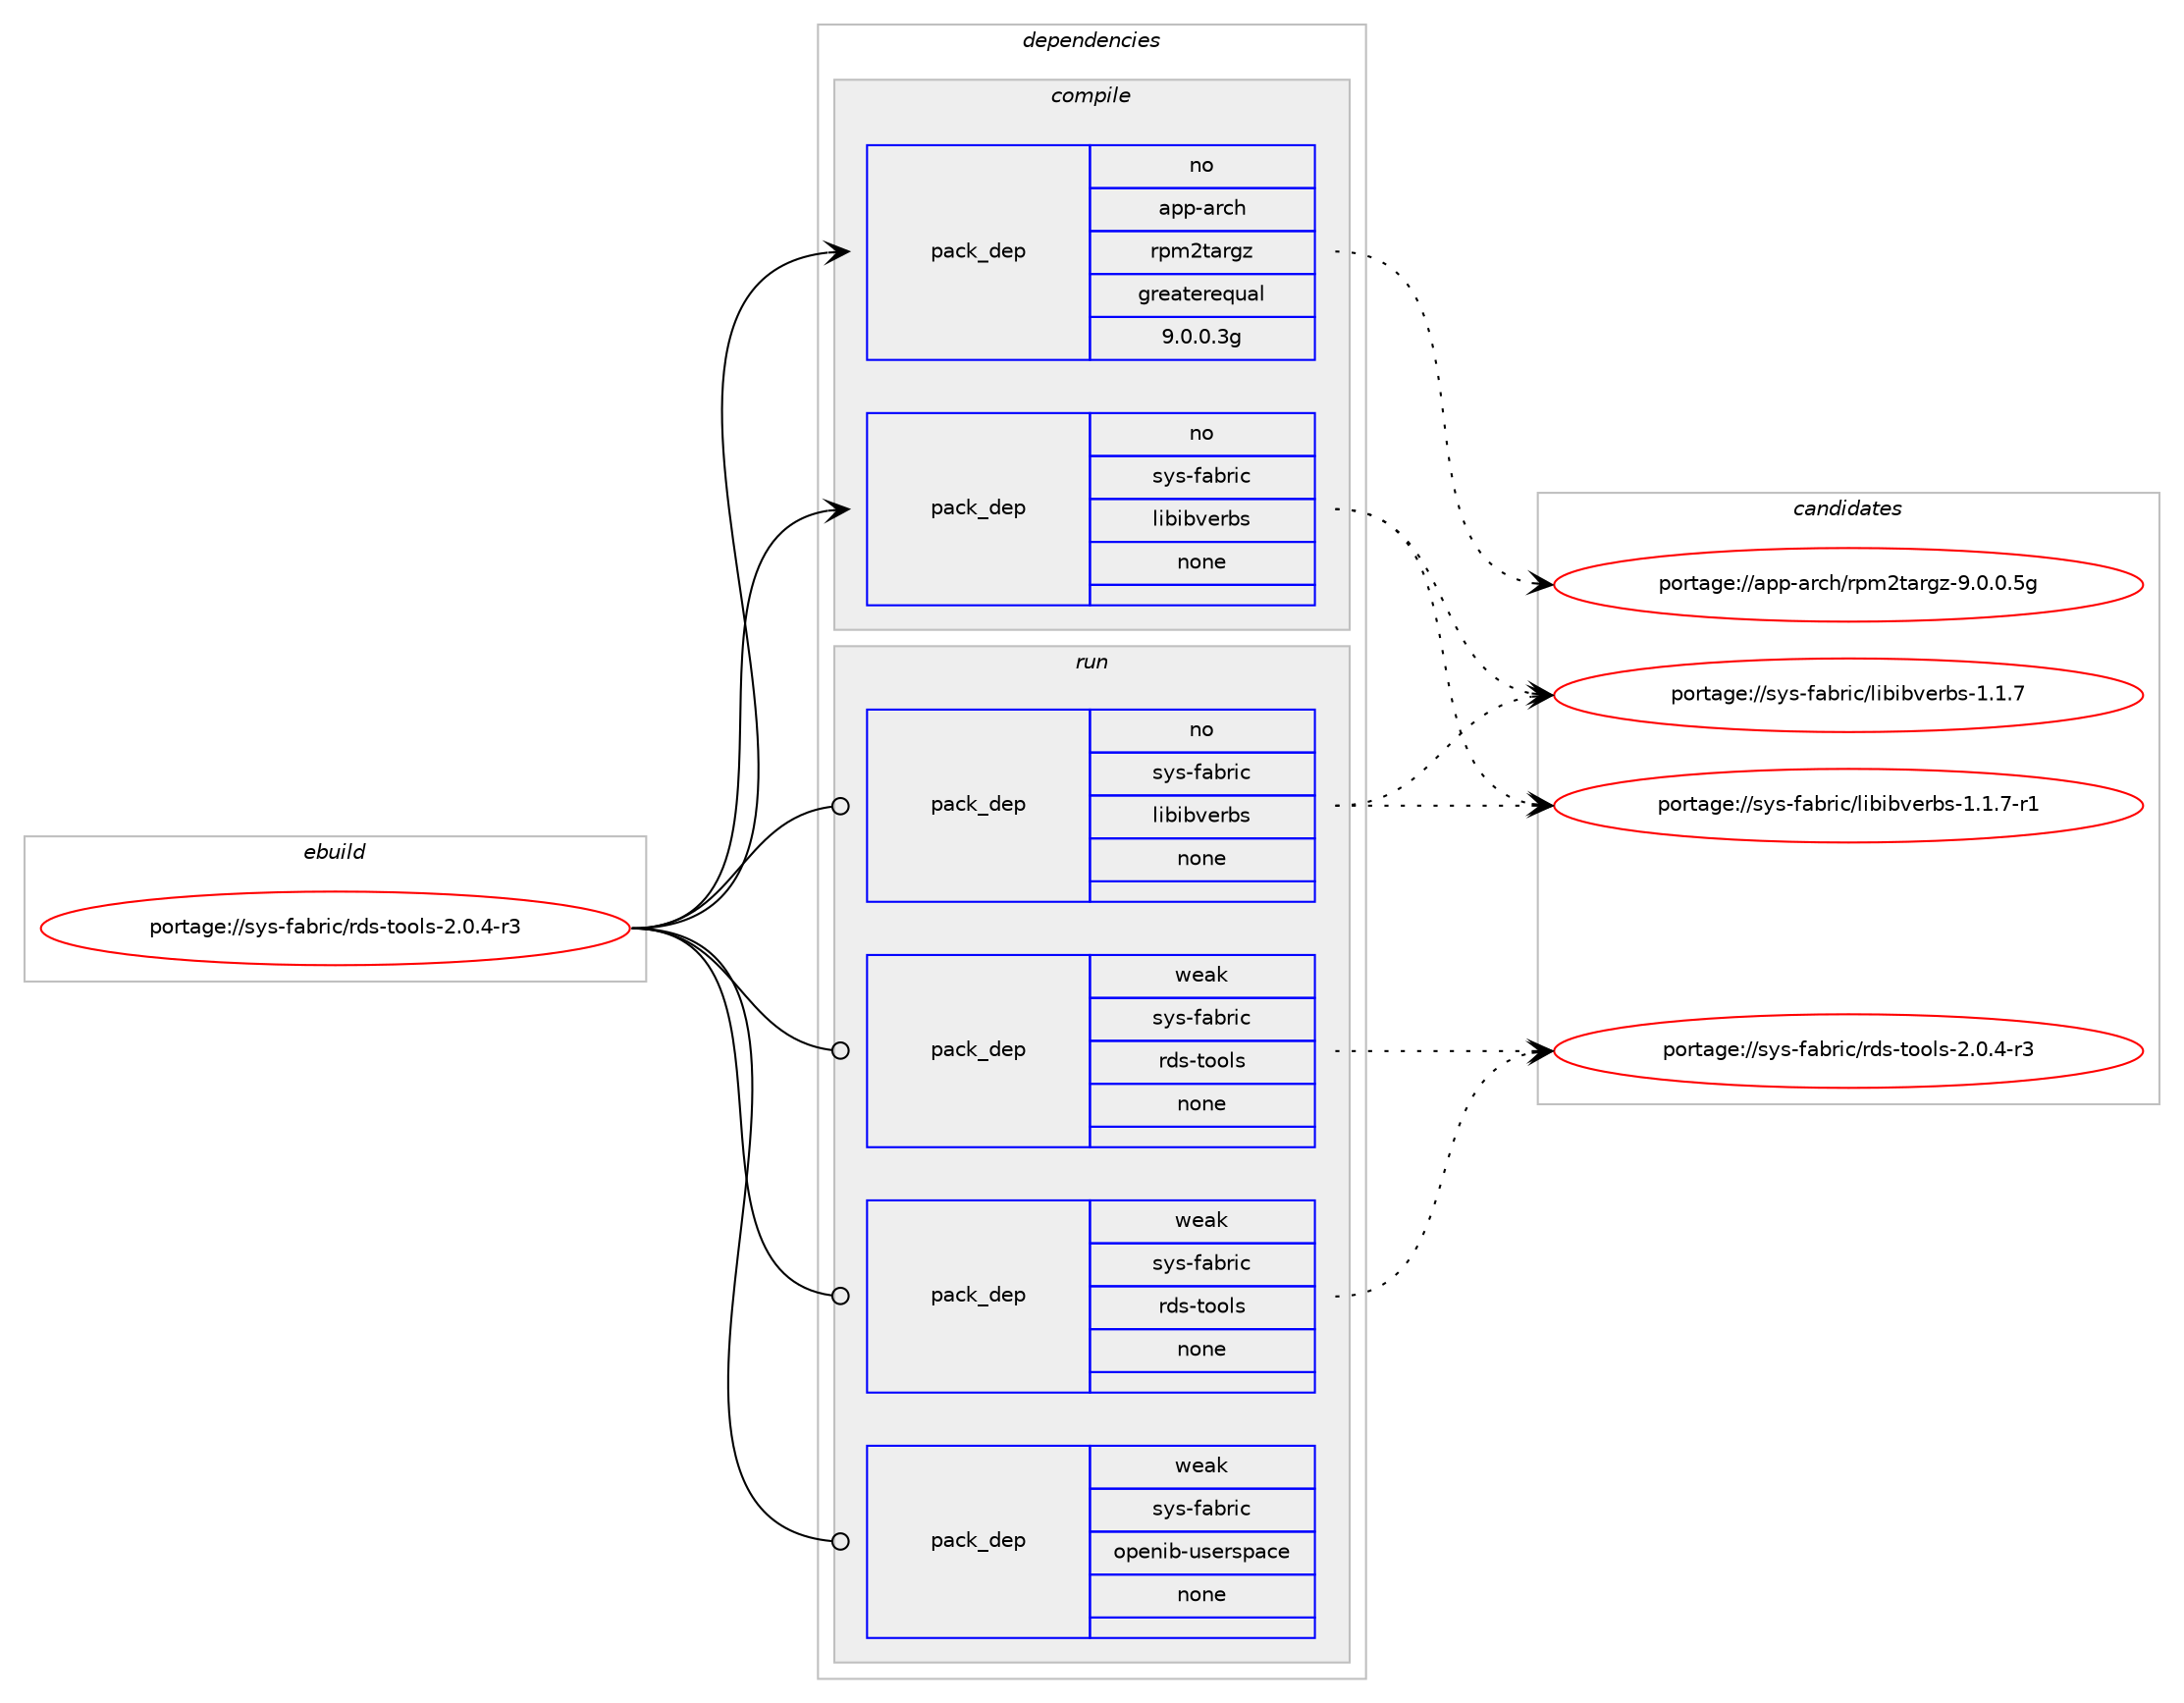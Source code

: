 digraph prolog {

# *************
# Graph options
# *************

newrank=true;
concentrate=true;
compound=true;
graph [rankdir=LR,fontname=Helvetica,fontsize=10,ranksep=1.5];#, ranksep=2.5, nodesep=0.2];
edge  [arrowhead=vee];
node  [fontname=Helvetica,fontsize=10];

# **********
# The ebuild
# **********

subgraph cluster_leftcol {
color=gray;
rank=same;
label=<<i>ebuild</i>>;
id [label="portage://sys-fabric/rds-tools-2.0.4-r3", color=red, width=4, href="../sys-fabric/rds-tools-2.0.4-r3.svg"];
}

# ****************
# The dependencies
# ****************

subgraph cluster_midcol {
color=gray;
label=<<i>dependencies</i>>;
subgraph cluster_compile {
fillcolor="#eeeeee";
style=filled;
label=<<i>compile</i>>;
subgraph pack23921 {
dependency30420 [label=<<TABLE BORDER="0" CELLBORDER="1" CELLSPACING="0" CELLPADDING="4" WIDTH="220"><TR><TD ROWSPAN="6" CELLPADDING="30">pack_dep</TD></TR><TR><TD WIDTH="110">no</TD></TR><TR><TD>app-arch</TD></TR><TR><TD>rpm2targz</TD></TR><TR><TD>greaterequal</TD></TR><TR><TD>9.0.0.3g</TD></TR></TABLE>>, shape=none, color=blue];
}
id:e -> dependency30420:w [weight=20,style="solid",arrowhead="vee"];
subgraph pack23922 {
dependency30421 [label=<<TABLE BORDER="0" CELLBORDER="1" CELLSPACING="0" CELLPADDING="4" WIDTH="220"><TR><TD ROWSPAN="6" CELLPADDING="30">pack_dep</TD></TR><TR><TD WIDTH="110">no</TD></TR><TR><TD>sys-fabric</TD></TR><TR><TD>libibverbs</TD></TR><TR><TD>none</TD></TR><TR><TD></TD></TR></TABLE>>, shape=none, color=blue];
}
id:e -> dependency30421:w [weight=20,style="solid",arrowhead="vee"];
}
subgraph cluster_compileandrun {
fillcolor="#eeeeee";
style=filled;
label=<<i>compile and run</i>>;
}
subgraph cluster_run {
fillcolor="#eeeeee";
style=filled;
label=<<i>run</i>>;
subgraph pack23923 {
dependency30422 [label=<<TABLE BORDER="0" CELLBORDER="1" CELLSPACING="0" CELLPADDING="4" WIDTH="220"><TR><TD ROWSPAN="6" CELLPADDING="30">pack_dep</TD></TR><TR><TD WIDTH="110">no</TD></TR><TR><TD>sys-fabric</TD></TR><TR><TD>libibverbs</TD></TR><TR><TD>none</TD></TR><TR><TD></TD></TR></TABLE>>, shape=none, color=blue];
}
id:e -> dependency30422:w [weight=20,style="solid",arrowhead="odot"];
subgraph pack23924 {
dependency30423 [label=<<TABLE BORDER="0" CELLBORDER="1" CELLSPACING="0" CELLPADDING="4" WIDTH="220"><TR><TD ROWSPAN="6" CELLPADDING="30">pack_dep</TD></TR><TR><TD WIDTH="110">weak</TD></TR><TR><TD>sys-fabric</TD></TR><TR><TD>openib-userspace</TD></TR><TR><TD>none</TD></TR><TR><TD></TD></TR></TABLE>>, shape=none, color=blue];
}
id:e -> dependency30423:w [weight=20,style="solid",arrowhead="odot"];
subgraph pack23925 {
dependency30424 [label=<<TABLE BORDER="0" CELLBORDER="1" CELLSPACING="0" CELLPADDING="4" WIDTH="220"><TR><TD ROWSPAN="6" CELLPADDING="30">pack_dep</TD></TR><TR><TD WIDTH="110">weak</TD></TR><TR><TD>sys-fabric</TD></TR><TR><TD>rds-tools</TD></TR><TR><TD>none</TD></TR><TR><TD></TD></TR></TABLE>>, shape=none, color=blue];
}
id:e -> dependency30424:w [weight=20,style="solid",arrowhead="odot"];
subgraph pack23926 {
dependency30425 [label=<<TABLE BORDER="0" CELLBORDER="1" CELLSPACING="0" CELLPADDING="4" WIDTH="220"><TR><TD ROWSPAN="6" CELLPADDING="30">pack_dep</TD></TR><TR><TD WIDTH="110">weak</TD></TR><TR><TD>sys-fabric</TD></TR><TR><TD>rds-tools</TD></TR><TR><TD>none</TD></TR><TR><TD></TD></TR></TABLE>>, shape=none, color=blue];
}
id:e -> dependency30425:w [weight=20,style="solid",arrowhead="odot"];
}
}

# **************
# The candidates
# **************

subgraph cluster_choices {
rank=same;
color=gray;
label=<<i>candidates</i>>;

subgraph choice23921 {
color=black;
nodesep=1;
choice971121124597114991044711411210950116971141031224557464846484653103 [label="portage://app-arch/rpm2targz-9.0.0.5g", color=red, width=4,href="../app-arch/rpm2targz-9.0.0.5g.svg"];
dependency30420:e -> choice971121124597114991044711411210950116971141031224557464846484653103:w [style=dotted,weight="100"];
}
subgraph choice23922 {
color=black;
nodesep=1;
choice11512111545102979811410599471081059810598118101114981154549464946554511449 [label="portage://sys-fabric/libibverbs-1.1.7-r1", color=red, width=4,href="../sys-fabric/libibverbs-1.1.7-r1.svg"];
choice1151211154510297981141059947108105981059811810111498115454946494655 [label="portage://sys-fabric/libibverbs-1.1.7", color=red, width=4,href="../sys-fabric/libibverbs-1.1.7.svg"];
dependency30421:e -> choice11512111545102979811410599471081059810598118101114981154549464946554511449:w [style=dotted,weight="100"];
dependency30421:e -> choice1151211154510297981141059947108105981059811810111498115454946494655:w [style=dotted,weight="100"];
}
subgraph choice23923 {
color=black;
nodesep=1;
choice11512111545102979811410599471081059810598118101114981154549464946554511449 [label="portage://sys-fabric/libibverbs-1.1.7-r1", color=red, width=4,href="../sys-fabric/libibverbs-1.1.7-r1.svg"];
choice1151211154510297981141059947108105981059811810111498115454946494655 [label="portage://sys-fabric/libibverbs-1.1.7", color=red, width=4,href="../sys-fabric/libibverbs-1.1.7.svg"];
dependency30422:e -> choice11512111545102979811410599471081059810598118101114981154549464946554511449:w [style=dotted,weight="100"];
dependency30422:e -> choice1151211154510297981141059947108105981059811810111498115454946494655:w [style=dotted,weight="100"];
}
subgraph choice23924 {
color=black;
nodesep=1;
}
subgraph choice23925 {
color=black;
nodesep=1;
choice1151211154510297981141059947114100115451161111111081154550464846524511451 [label="portage://sys-fabric/rds-tools-2.0.4-r3", color=red, width=4,href="../sys-fabric/rds-tools-2.0.4-r3.svg"];
dependency30424:e -> choice1151211154510297981141059947114100115451161111111081154550464846524511451:w [style=dotted,weight="100"];
}
subgraph choice23926 {
color=black;
nodesep=1;
choice1151211154510297981141059947114100115451161111111081154550464846524511451 [label="portage://sys-fabric/rds-tools-2.0.4-r3", color=red, width=4,href="../sys-fabric/rds-tools-2.0.4-r3.svg"];
dependency30425:e -> choice1151211154510297981141059947114100115451161111111081154550464846524511451:w [style=dotted,weight="100"];
}
}

}
